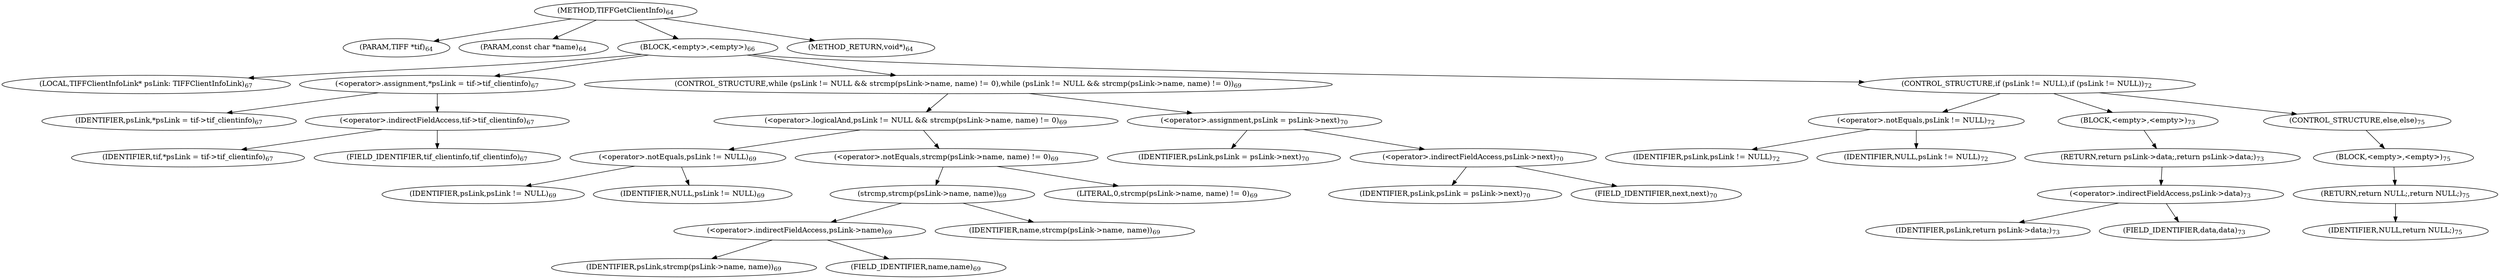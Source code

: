 digraph "TIFFGetClientInfo" {  
"11824" [label = <(METHOD,TIFFGetClientInfo)<SUB>64</SUB>> ]
"11825" [label = <(PARAM,TIFF *tif)<SUB>64</SUB>> ]
"11826" [label = <(PARAM,const char *name)<SUB>64</SUB>> ]
"11827" [label = <(BLOCK,&lt;empty&gt;,&lt;empty&gt;)<SUB>66</SUB>> ]
"11828" [label = <(LOCAL,TIFFClientInfoLink* psLink: TIFFClientInfoLink)<SUB>67</SUB>> ]
"11829" [label = <(&lt;operator&gt;.assignment,*psLink = tif-&gt;tif_clientinfo)<SUB>67</SUB>> ]
"11830" [label = <(IDENTIFIER,psLink,*psLink = tif-&gt;tif_clientinfo)<SUB>67</SUB>> ]
"11831" [label = <(&lt;operator&gt;.indirectFieldAccess,tif-&gt;tif_clientinfo)<SUB>67</SUB>> ]
"11832" [label = <(IDENTIFIER,tif,*psLink = tif-&gt;tif_clientinfo)<SUB>67</SUB>> ]
"11833" [label = <(FIELD_IDENTIFIER,tif_clientinfo,tif_clientinfo)<SUB>67</SUB>> ]
"11834" [label = <(CONTROL_STRUCTURE,while (psLink != NULL &amp;&amp; strcmp(psLink-&gt;name, name) != 0),while (psLink != NULL &amp;&amp; strcmp(psLink-&gt;name, name) != 0))<SUB>69</SUB>> ]
"11835" [label = <(&lt;operator&gt;.logicalAnd,psLink != NULL &amp;&amp; strcmp(psLink-&gt;name, name) != 0)<SUB>69</SUB>> ]
"11836" [label = <(&lt;operator&gt;.notEquals,psLink != NULL)<SUB>69</SUB>> ]
"11837" [label = <(IDENTIFIER,psLink,psLink != NULL)<SUB>69</SUB>> ]
"11838" [label = <(IDENTIFIER,NULL,psLink != NULL)<SUB>69</SUB>> ]
"11839" [label = <(&lt;operator&gt;.notEquals,strcmp(psLink-&gt;name, name) != 0)<SUB>69</SUB>> ]
"11840" [label = <(strcmp,strcmp(psLink-&gt;name, name))<SUB>69</SUB>> ]
"11841" [label = <(&lt;operator&gt;.indirectFieldAccess,psLink-&gt;name)<SUB>69</SUB>> ]
"11842" [label = <(IDENTIFIER,psLink,strcmp(psLink-&gt;name, name))<SUB>69</SUB>> ]
"11843" [label = <(FIELD_IDENTIFIER,name,name)<SUB>69</SUB>> ]
"11844" [label = <(IDENTIFIER,name,strcmp(psLink-&gt;name, name))<SUB>69</SUB>> ]
"11845" [label = <(LITERAL,0,strcmp(psLink-&gt;name, name) != 0)<SUB>69</SUB>> ]
"11846" [label = <(&lt;operator&gt;.assignment,psLink = psLink-&gt;next)<SUB>70</SUB>> ]
"11847" [label = <(IDENTIFIER,psLink,psLink = psLink-&gt;next)<SUB>70</SUB>> ]
"11848" [label = <(&lt;operator&gt;.indirectFieldAccess,psLink-&gt;next)<SUB>70</SUB>> ]
"11849" [label = <(IDENTIFIER,psLink,psLink = psLink-&gt;next)<SUB>70</SUB>> ]
"11850" [label = <(FIELD_IDENTIFIER,next,next)<SUB>70</SUB>> ]
"11851" [label = <(CONTROL_STRUCTURE,if (psLink != NULL),if (psLink != NULL))<SUB>72</SUB>> ]
"11852" [label = <(&lt;operator&gt;.notEquals,psLink != NULL)<SUB>72</SUB>> ]
"11853" [label = <(IDENTIFIER,psLink,psLink != NULL)<SUB>72</SUB>> ]
"11854" [label = <(IDENTIFIER,NULL,psLink != NULL)<SUB>72</SUB>> ]
"11855" [label = <(BLOCK,&lt;empty&gt;,&lt;empty&gt;)<SUB>73</SUB>> ]
"11856" [label = <(RETURN,return psLink-&gt;data;,return psLink-&gt;data;)<SUB>73</SUB>> ]
"11857" [label = <(&lt;operator&gt;.indirectFieldAccess,psLink-&gt;data)<SUB>73</SUB>> ]
"11858" [label = <(IDENTIFIER,psLink,return psLink-&gt;data;)<SUB>73</SUB>> ]
"11859" [label = <(FIELD_IDENTIFIER,data,data)<SUB>73</SUB>> ]
"11860" [label = <(CONTROL_STRUCTURE,else,else)<SUB>75</SUB>> ]
"11861" [label = <(BLOCK,&lt;empty&gt;,&lt;empty&gt;)<SUB>75</SUB>> ]
"11862" [label = <(RETURN,return NULL;,return NULL;)<SUB>75</SUB>> ]
"11863" [label = <(IDENTIFIER,NULL,return NULL;)<SUB>75</SUB>> ]
"11864" [label = <(METHOD_RETURN,void*)<SUB>64</SUB>> ]
  "11824" -> "11825" 
  "11824" -> "11826" 
  "11824" -> "11827" 
  "11824" -> "11864" 
  "11827" -> "11828" 
  "11827" -> "11829" 
  "11827" -> "11834" 
  "11827" -> "11851" 
  "11829" -> "11830" 
  "11829" -> "11831" 
  "11831" -> "11832" 
  "11831" -> "11833" 
  "11834" -> "11835" 
  "11834" -> "11846" 
  "11835" -> "11836" 
  "11835" -> "11839" 
  "11836" -> "11837" 
  "11836" -> "11838" 
  "11839" -> "11840" 
  "11839" -> "11845" 
  "11840" -> "11841" 
  "11840" -> "11844" 
  "11841" -> "11842" 
  "11841" -> "11843" 
  "11846" -> "11847" 
  "11846" -> "11848" 
  "11848" -> "11849" 
  "11848" -> "11850" 
  "11851" -> "11852" 
  "11851" -> "11855" 
  "11851" -> "11860" 
  "11852" -> "11853" 
  "11852" -> "11854" 
  "11855" -> "11856" 
  "11856" -> "11857" 
  "11857" -> "11858" 
  "11857" -> "11859" 
  "11860" -> "11861" 
  "11861" -> "11862" 
  "11862" -> "11863" 
}
